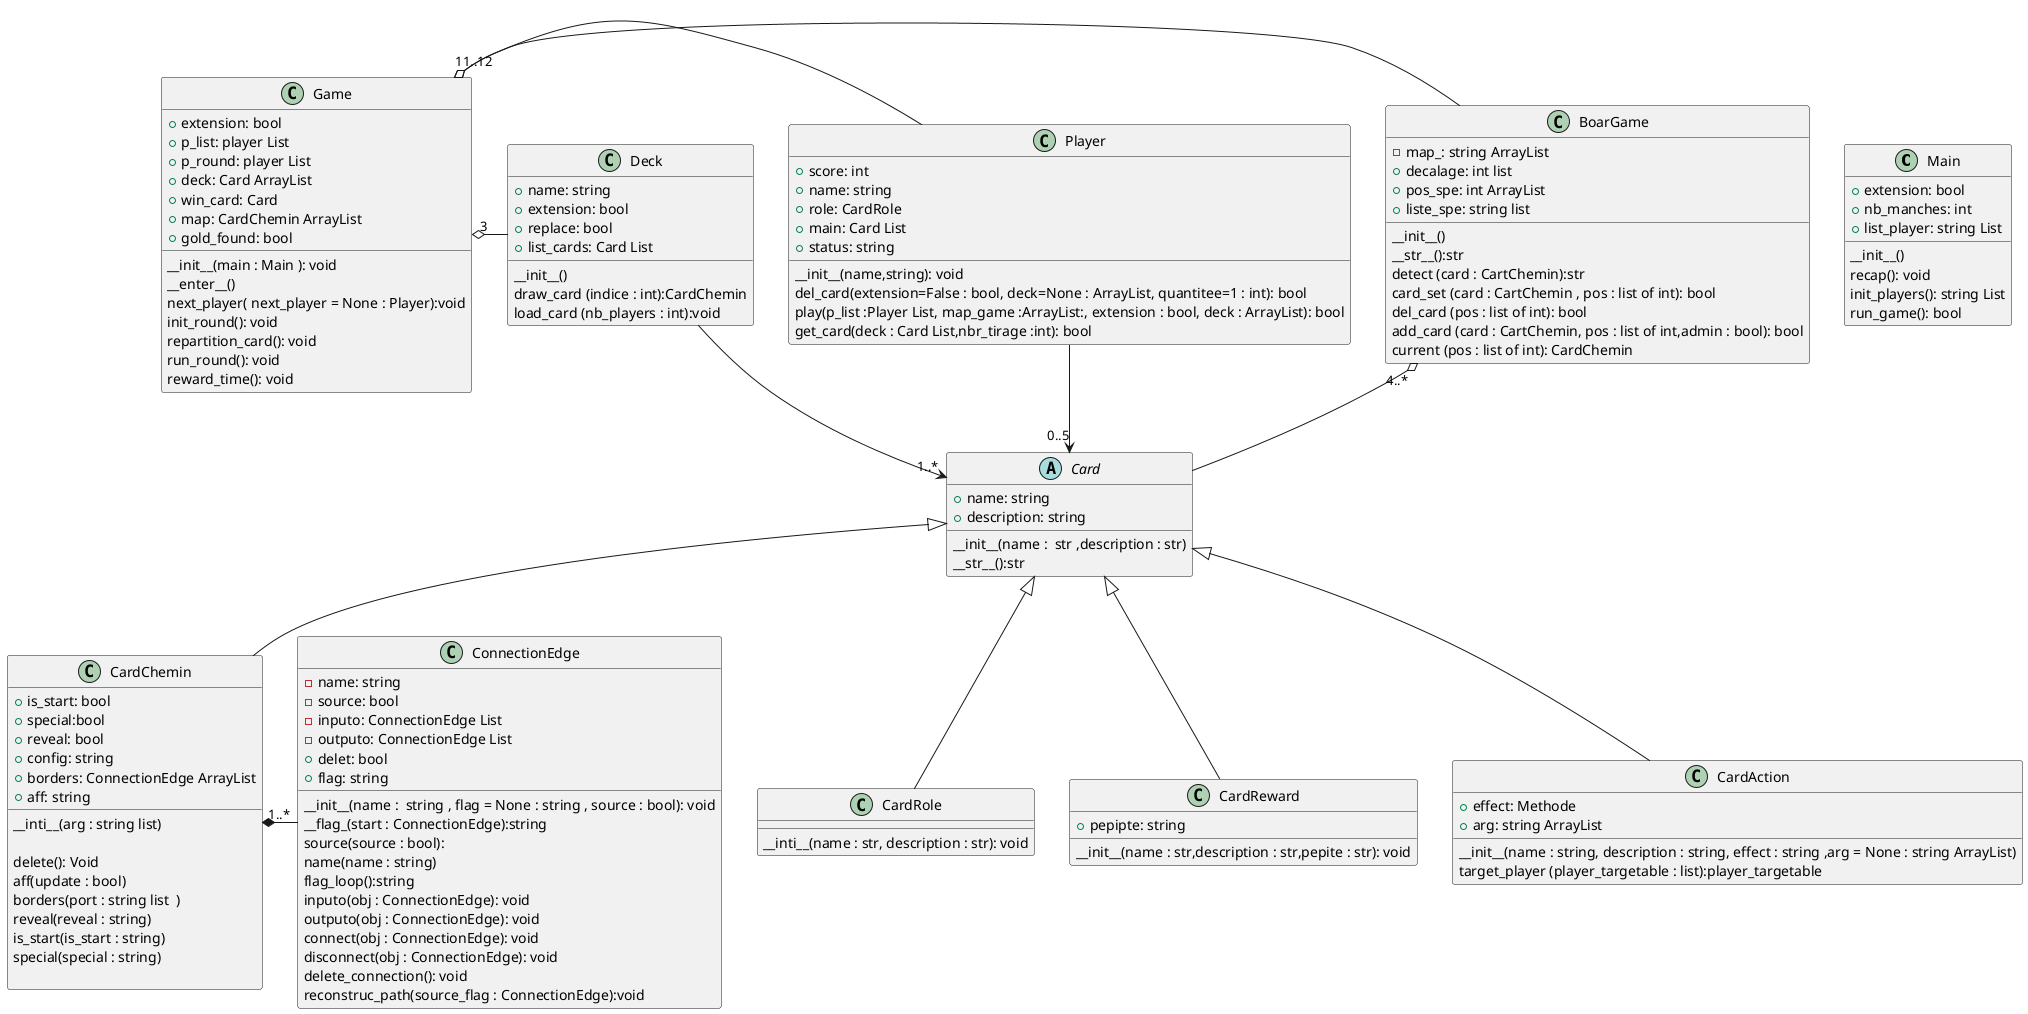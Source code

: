 @startuml
'https://plantuml.com/class-diagram
class Main {
+extension: bool
+nb_manches: int
+list_player: string List
__
__init__()
recap(): void
init_players(): string List
run_game(): bool
}



class Game{
+extension: bool
+p_list: player List
+p_round: player List
+deck: Card ArrayList
+win_card: Card
+map: CardChemin ArrayList
+gold_found: bool
__
__init__(main : Main ): void
__enter__()
next_player( next_player = None : Player):void
init_round(): void
repartition_card(): void
run_round(): void
reward_time(): void
}

Game"1" o- BoarGame
Game"1..12" o- Player
Game"3" o- Deck



class BoarGame{
-map_: string ArrayList
+decalage: int list
+pos_spe: int ArrayList
+liste_spe: string list
__
__init__()
__str__():str
detect (card : CartChemin):str
card_set (card : CartChemin , pos : list of int): bool
del_card (pos : list of int): bool
add_card (card : CartChemin, pos : list of int,admin : bool): bool
current (pos : list of int): CardChemin
}
BoarGame "4..*" o-- Card

class Player{
+score: int
+name: string
+role: CardRole
+main: Card List
+status: string
__
__init__(name,string): void
del_card(extension=False : bool, deck=None : ArrayList, quantitee=1 : int): bool
play(p_list :Player List, map_game :ArrayList:, extension : bool, deck : ArrayList): bool
get_card(deck : Card List,nbr_tirage :int): bool
}
Player --> "0..5" Card


class Deck{
+name: string
+extension: bool
+replace: bool
+list_cards: Card List
__
__init__()
draw_card (indice : int):CardChemin
load_card (nb_players : int):void
}
Deck --> "1..*" Card



abstract class Card{
+name: string
+description: string
__
__init__(name :  str ,description : str)
__str__():str
}

Card <|-- CardChemin
Card <|-- CardRole
Card <|-- CardReward
Card <|-- CardAction

class CardRole{
__
__inti__(name : str, description : str): void
}

class CardReward{
+pepipte: string
__
__init__(name : str,description : str,pepite : str): void
}

class CardAction{
+effect: Methode
+arg: string ArrayList
__
__init__(name : string, description : string, effect : string ,arg = None : string ArrayList)
target_player (player_targetable : list):player_targetable
}



class CardChemin{
+is_start: bool
+special:bool
+reveal: bool
+config: string
+borders: ConnectionEdge ArrayList
+aff: string
__
__inti__(arg : string list)

delete(): Void
aff(update : bool)
borders(port : string list  )
reveal(reveal : string)
is_start(is_start : string)
special(special : string)

}
CardChemin"1..*" *- ConnectionEdge



class ConnectionEdge{
-name: string
-source: bool
-inputo: ConnectionEdge List
-outputo: ConnectionEdge List
+delet: bool
+flag: string
__
__init__(name :  string , flag = None : string , source : bool): void
__flag_(start : ConnectionEdge):string
source(source : bool):
name(name : string)
flag_loop():string
inputo(obj : ConnectionEdge): void
outputo(obj : ConnectionEdge): void
connect(obj : ConnectionEdge): void
disconnect(obj : ConnectionEdge): void
delete_connection(): void
reconstruc_path(source_flag : ConnectionEdge):void
}
@enduml